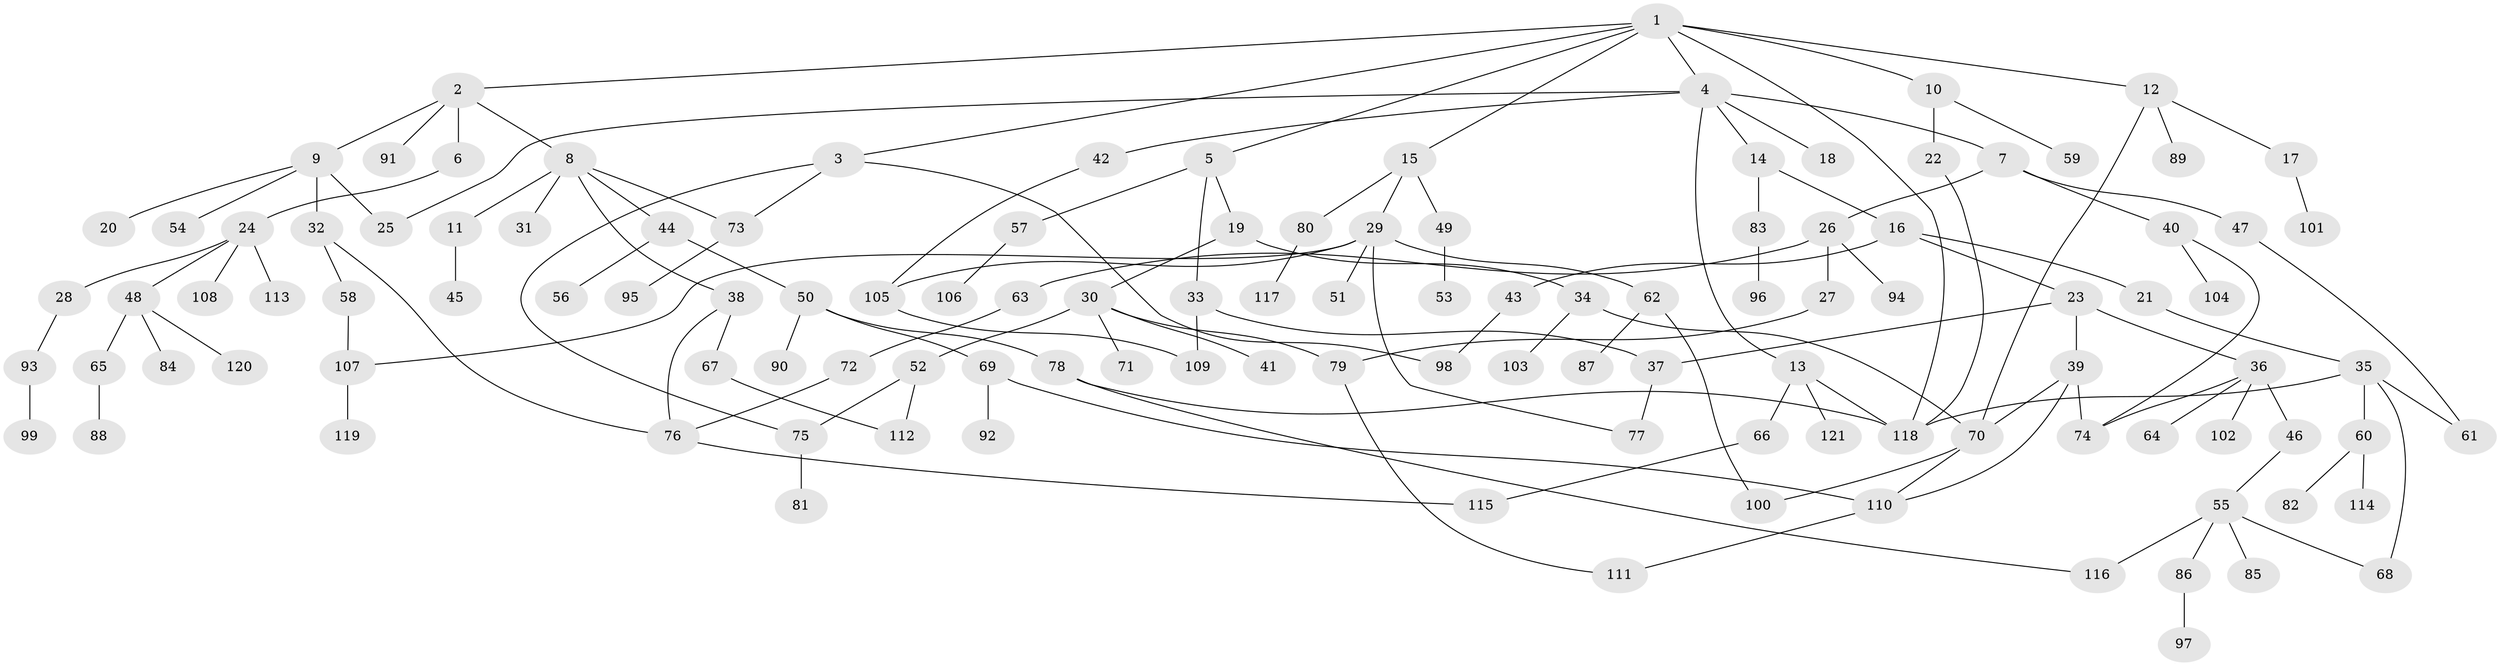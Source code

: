 // coarse degree distribution, {11: 0.011904761904761904, 5: 0.10714285714285714, 7: 0.03571428571428571, 4: 0.10714285714285714, 6: 0.023809523809523808, 2: 0.2261904761904762, 3: 0.10714285714285714, 1: 0.38095238095238093}
// Generated by graph-tools (version 1.1) at 2025/23/03/03/25 07:23:34]
// undirected, 121 vertices, 149 edges
graph export_dot {
graph [start="1"]
  node [color=gray90,style=filled];
  1;
  2;
  3;
  4;
  5;
  6;
  7;
  8;
  9;
  10;
  11;
  12;
  13;
  14;
  15;
  16;
  17;
  18;
  19;
  20;
  21;
  22;
  23;
  24;
  25;
  26;
  27;
  28;
  29;
  30;
  31;
  32;
  33;
  34;
  35;
  36;
  37;
  38;
  39;
  40;
  41;
  42;
  43;
  44;
  45;
  46;
  47;
  48;
  49;
  50;
  51;
  52;
  53;
  54;
  55;
  56;
  57;
  58;
  59;
  60;
  61;
  62;
  63;
  64;
  65;
  66;
  67;
  68;
  69;
  70;
  71;
  72;
  73;
  74;
  75;
  76;
  77;
  78;
  79;
  80;
  81;
  82;
  83;
  84;
  85;
  86;
  87;
  88;
  89;
  90;
  91;
  92;
  93;
  94;
  95;
  96;
  97;
  98;
  99;
  100;
  101;
  102;
  103;
  104;
  105;
  106;
  107;
  108;
  109;
  110;
  111;
  112;
  113;
  114;
  115;
  116;
  117;
  118;
  119;
  120;
  121;
  1 -- 2;
  1 -- 3;
  1 -- 4;
  1 -- 5;
  1 -- 10;
  1 -- 12;
  1 -- 15;
  1 -- 118;
  2 -- 6;
  2 -- 8;
  2 -- 9;
  2 -- 91;
  3 -- 98;
  3 -- 73;
  3 -- 75;
  4 -- 7;
  4 -- 13;
  4 -- 14;
  4 -- 18;
  4 -- 42;
  4 -- 25;
  5 -- 19;
  5 -- 33;
  5 -- 57;
  6 -- 24;
  7 -- 26;
  7 -- 40;
  7 -- 47;
  8 -- 11;
  8 -- 31;
  8 -- 38;
  8 -- 44;
  8 -- 73;
  9 -- 20;
  9 -- 25;
  9 -- 32;
  9 -- 54;
  10 -- 22;
  10 -- 59;
  11 -- 45;
  12 -- 17;
  12 -- 89;
  12 -- 70;
  13 -- 66;
  13 -- 121;
  13 -- 118;
  14 -- 16;
  14 -- 83;
  15 -- 29;
  15 -- 49;
  15 -- 80;
  16 -- 21;
  16 -- 23;
  16 -- 43;
  17 -- 101;
  19 -- 30;
  19 -- 34;
  21 -- 35;
  22 -- 118;
  23 -- 36;
  23 -- 37;
  23 -- 39;
  24 -- 28;
  24 -- 48;
  24 -- 108;
  24 -- 113;
  26 -- 27;
  26 -- 63;
  26 -- 94;
  27 -- 79;
  28 -- 93;
  29 -- 51;
  29 -- 62;
  29 -- 77;
  29 -- 105;
  29 -- 107;
  30 -- 41;
  30 -- 52;
  30 -- 71;
  30 -- 79;
  32 -- 58;
  32 -- 76;
  33 -- 109;
  33 -- 37;
  34 -- 70;
  34 -- 103;
  35 -- 60;
  35 -- 61;
  35 -- 68;
  35 -- 118;
  36 -- 46;
  36 -- 64;
  36 -- 74;
  36 -- 102;
  37 -- 77;
  38 -- 67;
  38 -- 76;
  39 -- 110;
  39 -- 74;
  39 -- 70;
  40 -- 104;
  40 -- 74;
  42 -- 105;
  43 -- 98;
  44 -- 50;
  44 -- 56;
  46 -- 55;
  47 -- 61;
  48 -- 65;
  48 -- 84;
  48 -- 120;
  49 -- 53;
  50 -- 69;
  50 -- 78;
  50 -- 90;
  52 -- 75;
  52 -- 112;
  55 -- 85;
  55 -- 86;
  55 -- 116;
  55 -- 68;
  57 -- 106;
  58 -- 107;
  60 -- 82;
  60 -- 114;
  62 -- 87;
  62 -- 100;
  63 -- 72;
  65 -- 88;
  66 -- 115;
  67 -- 112;
  69 -- 92;
  69 -- 110;
  70 -- 110;
  70 -- 100;
  72 -- 76;
  73 -- 95;
  75 -- 81;
  76 -- 115;
  78 -- 118;
  78 -- 116;
  79 -- 111;
  80 -- 117;
  83 -- 96;
  86 -- 97;
  93 -- 99;
  105 -- 109;
  107 -- 119;
  110 -- 111;
}
